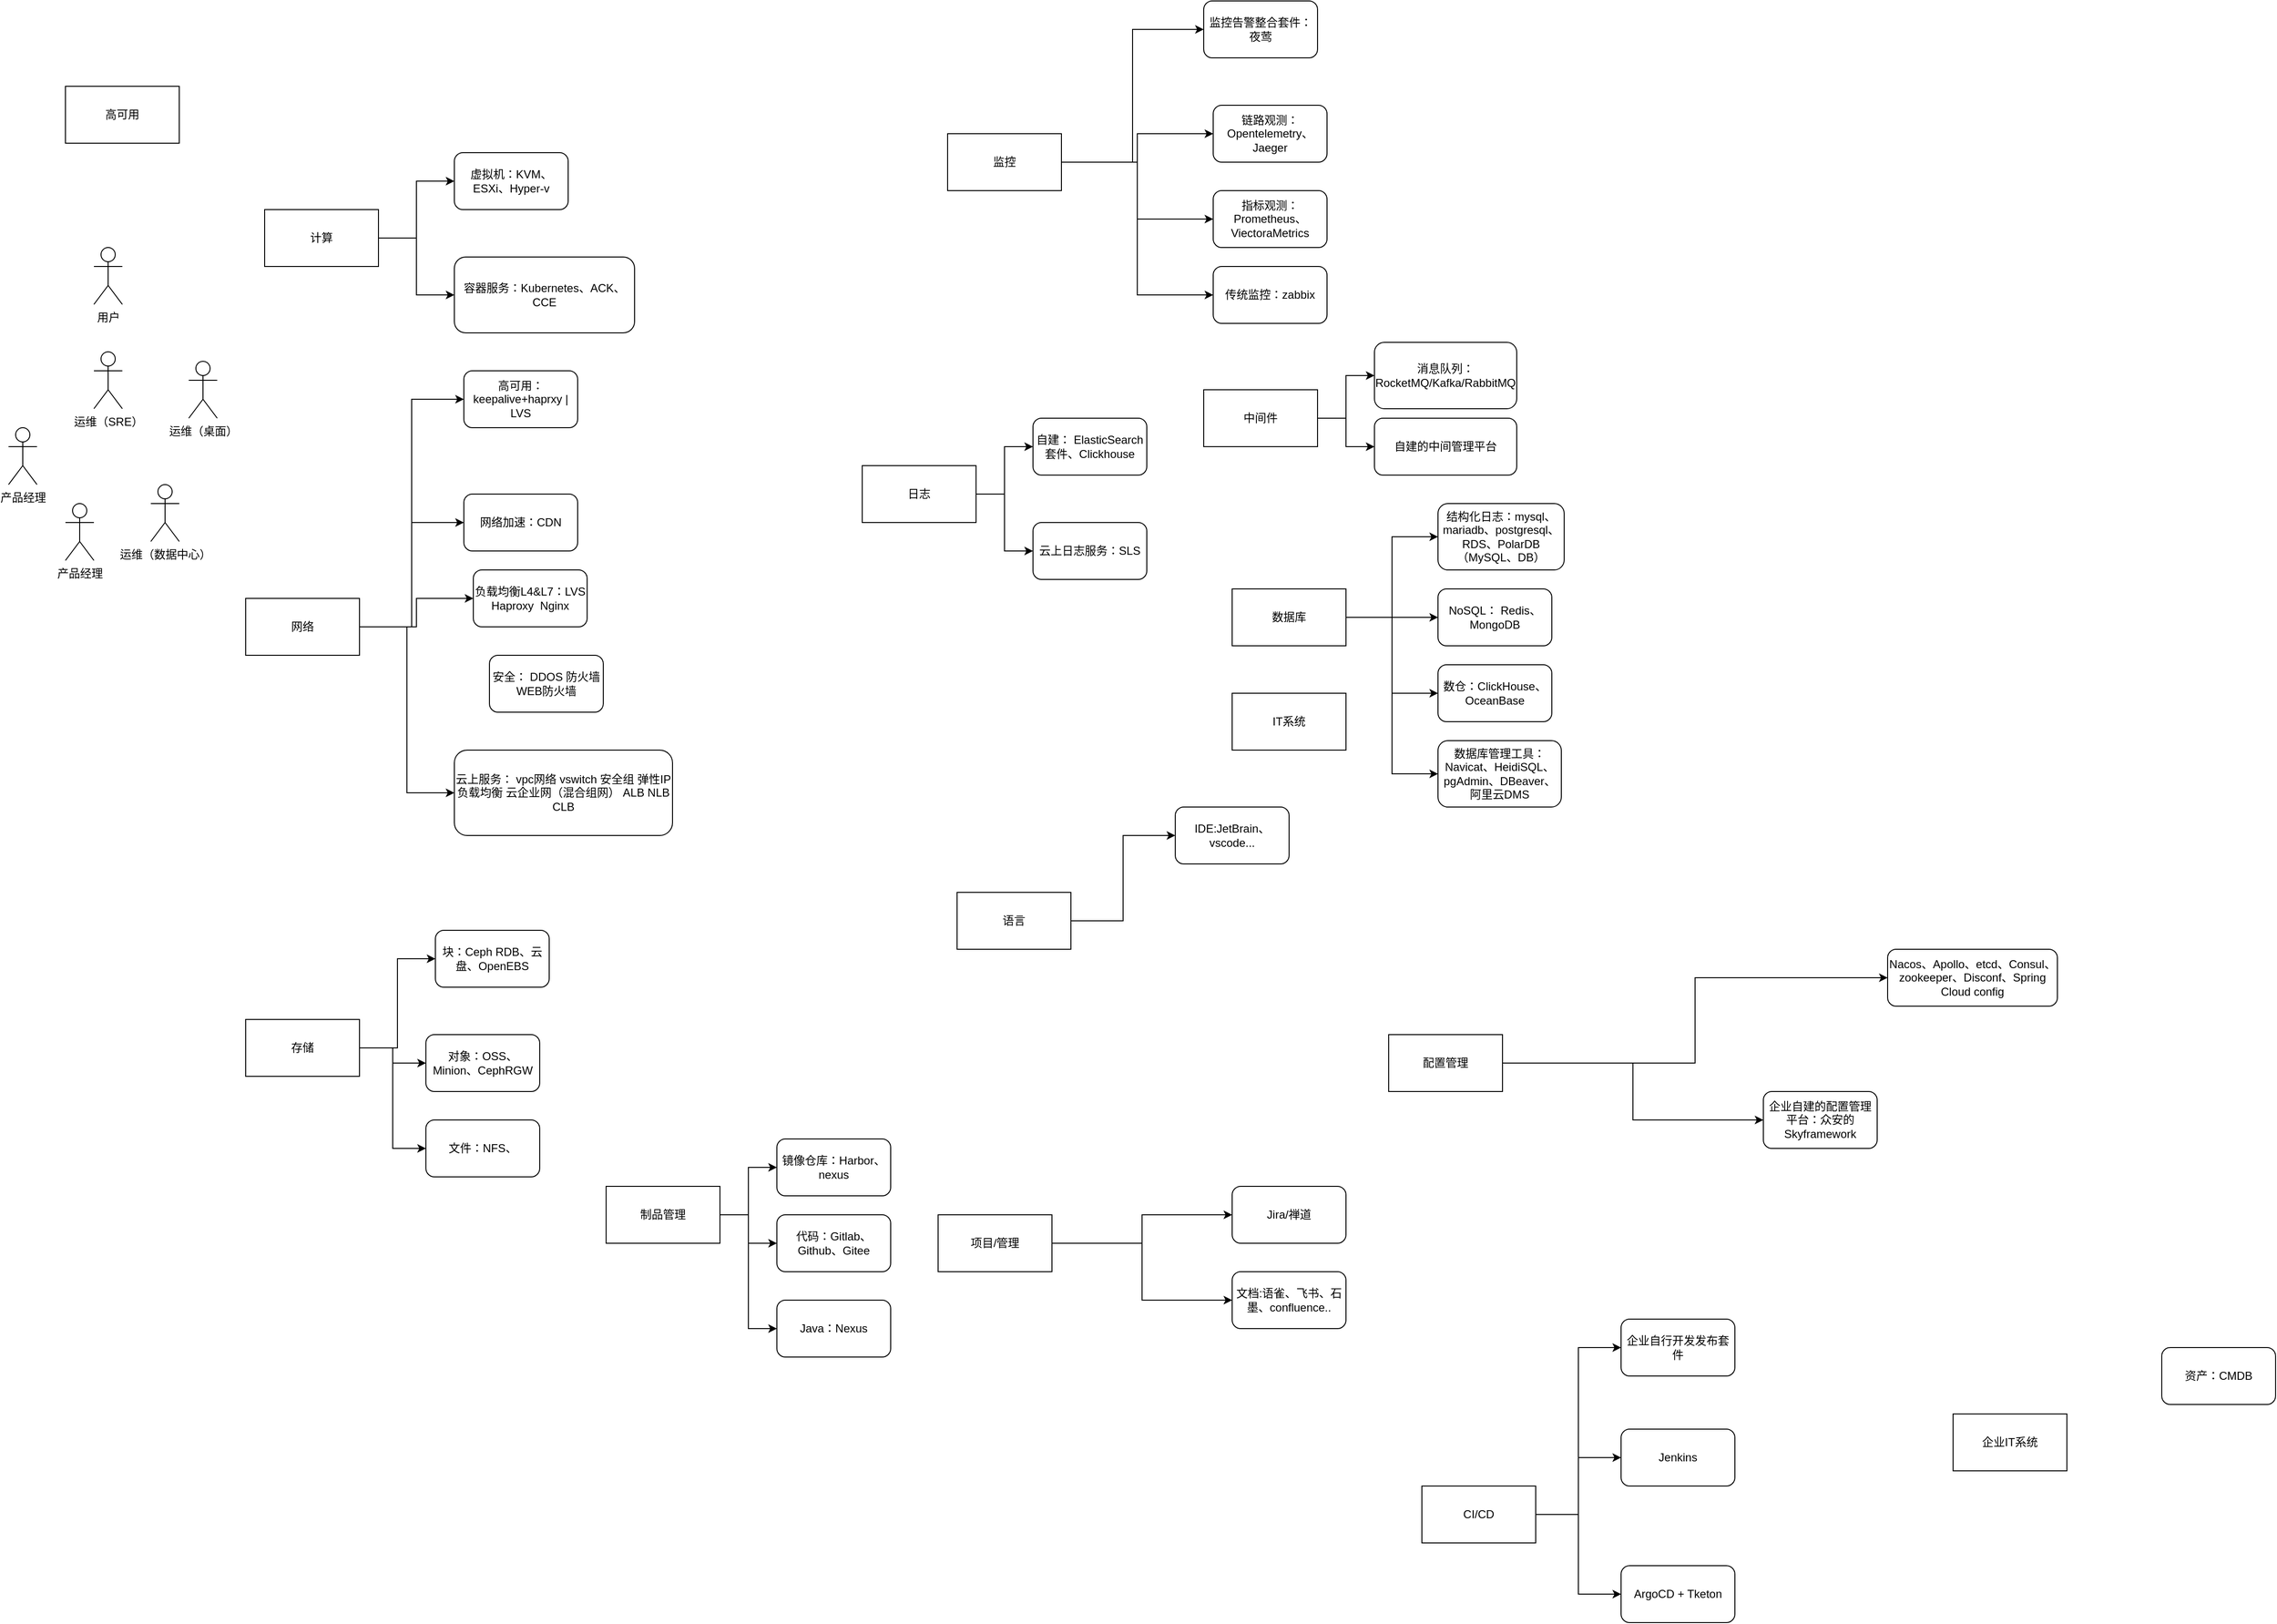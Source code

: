 <mxfile version="25.0.3">
  <diagram name="第 1 页" id="kpIQoOo-SqKmBoQv5uoG">
    <mxGraphModel dx="2914" dy="2052" grid="1" gridSize="10" guides="1" tooltips="1" connect="1" arrows="1" fold="1" page="1" pageScale="1" pageWidth="827" pageHeight="1169" math="0" shadow="0">
      <root>
        <mxCell id="0" />
        <mxCell id="1" parent="0" />
        <mxCell id="C2c8WaAtsum3YVKJCmWT-10" style="edgeStyle=orthogonalEdgeStyle;rounded=0;orthogonalLoop=1;jettySize=auto;html=1;entryX=0;entryY=0.5;entryDx=0;entryDy=0;" edge="1" parent="1" source="rpXHInRyXJkPKSwSxWvP-1" target="C2c8WaAtsum3YVKJCmWT-9">
          <mxGeometry relative="1" as="geometry" />
        </mxCell>
        <mxCell id="C2c8WaAtsum3YVKJCmWT-12" style="edgeStyle=orthogonalEdgeStyle;rounded=0;orthogonalLoop=1;jettySize=auto;html=1;entryX=0;entryY=0.5;entryDx=0;entryDy=0;" edge="1" parent="1" source="rpXHInRyXJkPKSwSxWvP-1" target="C2c8WaAtsum3YVKJCmWT-11">
          <mxGeometry relative="1" as="geometry" />
        </mxCell>
        <mxCell id="rpXHInRyXJkPKSwSxWvP-1" value="计算" style="rounded=0;whiteSpace=wrap;html=1;" parent="1" vertex="1">
          <mxGeometry x="-530" y="-300" width="120" height="60" as="geometry" />
        </mxCell>
        <mxCell id="rpXHInRyXJkPKSwSxWvP-61" style="edgeStyle=orthogonalEdgeStyle;rounded=0;orthogonalLoop=1;jettySize=auto;html=1;entryX=0;entryY=0.5;entryDx=0;entryDy=0;" parent="1" source="rpXHInRyXJkPKSwSxWvP-2" target="rpXHInRyXJkPKSwSxWvP-60" edge="1">
          <mxGeometry relative="1" as="geometry" />
        </mxCell>
        <mxCell id="rpXHInRyXJkPKSwSxWvP-68" style="edgeStyle=orthogonalEdgeStyle;rounded=0;orthogonalLoop=1;jettySize=auto;html=1;entryX=0;entryY=0.5;entryDx=0;entryDy=0;" parent="1" source="rpXHInRyXJkPKSwSxWvP-2" target="rpXHInRyXJkPKSwSxWvP-66" edge="1">
          <mxGeometry relative="1" as="geometry" />
        </mxCell>
        <mxCell id="rpXHInRyXJkPKSwSxWvP-69" style="edgeStyle=orthogonalEdgeStyle;rounded=0;orthogonalLoop=1;jettySize=auto;html=1;" parent="1" source="rpXHInRyXJkPKSwSxWvP-2" target="rpXHInRyXJkPKSwSxWvP-67" edge="1">
          <mxGeometry relative="1" as="geometry" />
        </mxCell>
        <mxCell id="rpXHInRyXJkPKSwSxWvP-73" style="edgeStyle=orthogonalEdgeStyle;rounded=0;orthogonalLoop=1;jettySize=auto;html=1;entryX=0;entryY=0.5;entryDx=0;entryDy=0;" parent="1" source="rpXHInRyXJkPKSwSxWvP-2" target="rpXHInRyXJkPKSwSxWvP-71" edge="1">
          <mxGeometry relative="1" as="geometry" />
        </mxCell>
        <mxCell id="rpXHInRyXJkPKSwSxWvP-2" value="网络" style="rounded=0;whiteSpace=wrap;html=1;" parent="1" vertex="1">
          <mxGeometry x="-550" y="110" width="120" height="60" as="geometry" />
        </mxCell>
        <mxCell id="rpXHInRyXJkPKSwSxWvP-74" style="edgeStyle=orthogonalEdgeStyle;rounded=0;orthogonalLoop=1;jettySize=auto;html=1;entryX=0;entryY=0.5;entryDx=0;entryDy=0;" parent="1" source="rpXHInRyXJkPKSwSxWvP-3" target="rpXHInRyXJkPKSwSxWvP-64" edge="1">
          <mxGeometry relative="1" as="geometry" />
        </mxCell>
        <mxCell id="rpXHInRyXJkPKSwSxWvP-75" style="edgeStyle=orthogonalEdgeStyle;rounded=0;orthogonalLoop=1;jettySize=auto;html=1;entryX=0;entryY=0.5;entryDx=0;entryDy=0;" parent="1" source="rpXHInRyXJkPKSwSxWvP-3" target="rpXHInRyXJkPKSwSxWvP-62" edge="1">
          <mxGeometry relative="1" as="geometry" />
        </mxCell>
        <mxCell id="rpXHInRyXJkPKSwSxWvP-76" style="edgeStyle=orthogonalEdgeStyle;rounded=0;orthogonalLoop=1;jettySize=auto;html=1;entryX=0;entryY=0.5;entryDx=0;entryDy=0;" parent="1" source="rpXHInRyXJkPKSwSxWvP-3" target="rpXHInRyXJkPKSwSxWvP-63" edge="1">
          <mxGeometry relative="1" as="geometry" />
        </mxCell>
        <mxCell id="rpXHInRyXJkPKSwSxWvP-3" value="存储" style="rounded=0;whiteSpace=wrap;html=1;" parent="1" vertex="1">
          <mxGeometry x="-550" y="554" width="120" height="60" as="geometry" />
        </mxCell>
        <mxCell id="C2c8WaAtsum3YVKJCmWT-3" style="edgeStyle=orthogonalEdgeStyle;rounded=0;orthogonalLoop=1;jettySize=auto;html=1;entryX=0;entryY=0.5;entryDx=0;entryDy=0;" edge="1" parent="1" source="rpXHInRyXJkPKSwSxWvP-4" target="C2c8WaAtsum3YVKJCmWT-2">
          <mxGeometry relative="1" as="geometry" />
        </mxCell>
        <mxCell id="C2c8WaAtsum3YVKJCmWT-5" style="edgeStyle=orthogonalEdgeStyle;rounded=0;orthogonalLoop=1;jettySize=auto;html=1;entryX=0;entryY=0.5;entryDx=0;entryDy=0;" edge="1" parent="1" source="rpXHInRyXJkPKSwSxWvP-4" target="C2c8WaAtsum3YVKJCmWT-4">
          <mxGeometry relative="1" as="geometry" />
        </mxCell>
        <mxCell id="C2c8WaAtsum3YVKJCmWT-18" style="edgeStyle=orthogonalEdgeStyle;rounded=0;orthogonalLoop=1;jettySize=auto;html=1;entryX=0;entryY=0.5;entryDx=0;entryDy=0;" edge="1" parent="1" source="rpXHInRyXJkPKSwSxWvP-4" target="C2c8WaAtsum3YVKJCmWT-17">
          <mxGeometry relative="1" as="geometry" />
        </mxCell>
        <mxCell id="rpXHInRyXJkPKSwSxWvP-4" value="CI/CD" style="rounded=0;whiteSpace=wrap;html=1;" parent="1" vertex="1">
          <mxGeometry x="690" y="1046" width="120" height="60" as="geometry" />
        </mxCell>
        <mxCell id="C2c8WaAtsum3YVKJCmWT-6" style="edgeStyle=orthogonalEdgeStyle;rounded=0;orthogonalLoop=1;jettySize=auto;html=1;entryX=0;entryY=0.5;entryDx=0;entryDy=0;" edge="1" parent="1" source="rpXHInRyXJkPKSwSxWvP-5" target="rpXHInRyXJkPKSwSxWvP-51">
          <mxGeometry relative="1" as="geometry" />
        </mxCell>
        <mxCell id="C2c8WaAtsum3YVKJCmWT-7" style="edgeStyle=orthogonalEdgeStyle;rounded=0;orthogonalLoop=1;jettySize=auto;html=1;entryX=0;entryY=0.5;entryDx=0;entryDy=0;" edge="1" parent="1" source="rpXHInRyXJkPKSwSxWvP-5" target="rpXHInRyXJkPKSwSxWvP-50">
          <mxGeometry relative="1" as="geometry" />
        </mxCell>
        <mxCell id="C2c8WaAtsum3YVKJCmWT-21" style="edgeStyle=orthogonalEdgeStyle;rounded=0;orthogonalLoop=1;jettySize=auto;html=1;entryX=0;entryY=0.5;entryDx=0;entryDy=0;" edge="1" parent="1" source="rpXHInRyXJkPKSwSxWvP-5" target="C2c8WaAtsum3YVKJCmWT-20">
          <mxGeometry relative="1" as="geometry" />
        </mxCell>
        <mxCell id="C2c8WaAtsum3YVKJCmWT-23" style="edgeStyle=orthogonalEdgeStyle;rounded=0;orthogonalLoop=1;jettySize=auto;html=1;entryX=0;entryY=0.5;entryDx=0;entryDy=0;" edge="1" parent="1" source="rpXHInRyXJkPKSwSxWvP-5" target="C2c8WaAtsum3YVKJCmWT-22">
          <mxGeometry relative="1" as="geometry" />
        </mxCell>
        <mxCell id="rpXHInRyXJkPKSwSxWvP-5" value="监控" style="rounded=0;whiteSpace=wrap;html=1;" parent="1" vertex="1">
          <mxGeometry x="190" y="-380" width="120" height="60" as="geometry" />
        </mxCell>
        <mxCell id="rpXHInRyXJkPKSwSxWvP-6" value="Jira/禅道" style="rounded=1;whiteSpace=wrap;html=1;" parent="1" vertex="1">
          <mxGeometry x="490" y="730" width="120" height="60" as="geometry" />
        </mxCell>
        <mxCell id="rpXHInRyXJkPKSwSxWvP-27" style="edgeStyle=orthogonalEdgeStyle;rounded=0;orthogonalLoop=1;jettySize=auto;html=1;" parent="1" source="rpXHInRyXJkPKSwSxWvP-7" target="rpXHInRyXJkPKSwSxWvP-6" edge="1">
          <mxGeometry relative="1" as="geometry" />
        </mxCell>
        <mxCell id="rpXHInRyXJkPKSwSxWvP-30" style="edgeStyle=orthogonalEdgeStyle;rounded=0;orthogonalLoop=1;jettySize=auto;html=1;entryX=0;entryY=0.5;entryDx=0;entryDy=0;" parent="1" source="rpXHInRyXJkPKSwSxWvP-7" target="rpXHInRyXJkPKSwSxWvP-28" edge="1">
          <mxGeometry relative="1" as="geometry" />
        </mxCell>
        <mxCell id="rpXHInRyXJkPKSwSxWvP-7" value="项目/管理" style="rounded=0;whiteSpace=wrap;html=1;" parent="1" vertex="1">
          <mxGeometry x="180" y="760" width="120" height="60" as="geometry" />
        </mxCell>
        <mxCell id="C2c8WaAtsum3YVKJCmWT-13" style="edgeStyle=orthogonalEdgeStyle;rounded=0;orthogonalLoop=1;jettySize=auto;html=1;entryX=0;entryY=0.5;entryDx=0;entryDy=0;" edge="1" parent="1" source="rpXHInRyXJkPKSwSxWvP-8" target="rpXHInRyXJkPKSwSxWvP-57">
          <mxGeometry relative="1" as="geometry" />
        </mxCell>
        <mxCell id="C2c8WaAtsum3YVKJCmWT-14" style="edgeStyle=orthogonalEdgeStyle;rounded=0;orthogonalLoop=1;jettySize=auto;html=1;entryX=0;entryY=0.5;entryDx=0;entryDy=0;" edge="1" parent="1" source="rpXHInRyXJkPKSwSxWvP-8" target="rpXHInRyXJkPKSwSxWvP-58">
          <mxGeometry relative="1" as="geometry" />
        </mxCell>
        <mxCell id="C2c8WaAtsum3YVKJCmWT-15" style="edgeStyle=orthogonalEdgeStyle;rounded=0;orthogonalLoop=1;jettySize=auto;html=1;entryX=0;entryY=0.5;entryDx=0;entryDy=0;" edge="1" parent="1" source="rpXHInRyXJkPKSwSxWvP-8" target="rpXHInRyXJkPKSwSxWvP-59">
          <mxGeometry relative="1" as="geometry" />
        </mxCell>
        <mxCell id="rpXHInRyXJkPKSwSxWvP-8" value="制品管理" style="rounded=0;whiteSpace=wrap;html=1;" parent="1" vertex="1">
          <mxGeometry x="-170" y="730" width="120" height="60" as="geometry" />
        </mxCell>
        <mxCell id="rpXHInRyXJkPKSwSxWvP-56" style="edgeStyle=orthogonalEdgeStyle;rounded=0;orthogonalLoop=1;jettySize=auto;html=1;" parent="1" source="rpXHInRyXJkPKSwSxWvP-9" target="rpXHInRyXJkPKSwSxWvP-55" edge="1">
          <mxGeometry relative="1" as="geometry" />
        </mxCell>
        <mxCell id="C2c8WaAtsum3YVKJCmWT-1" style="edgeStyle=orthogonalEdgeStyle;rounded=0;orthogonalLoop=1;jettySize=auto;html=1;entryX=0;entryY=0.5;entryDx=0;entryDy=0;" edge="1" parent="1" source="rpXHInRyXJkPKSwSxWvP-9" target="rpXHInRyXJkPKSwSxWvP-72">
          <mxGeometry relative="1" as="geometry" />
        </mxCell>
        <mxCell id="rpXHInRyXJkPKSwSxWvP-9" value="日志" style="rounded=0;whiteSpace=wrap;html=1;" parent="1" vertex="1">
          <mxGeometry x="100" y="-30" width="120" height="60" as="geometry" />
        </mxCell>
        <mxCell id="rpXHInRyXJkPKSwSxWvP-53" style="edgeStyle=orthogonalEdgeStyle;rounded=0;orthogonalLoop=1;jettySize=auto;html=1;entryX=0;entryY=0.5;entryDx=0;entryDy=0;" parent="1" source="rpXHInRyXJkPKSwSxWvP-10" target="rpXHInRyXJkPKSwSxWvP-47" edge="1">
          <mxGeometry relative="1" as="geometry" />
        </mxCell>
        <mxCell id="rpXHInRyXJkPKSwSxWvP-54" style="edgeStyle=orthogonalEdgeStyle;rounded=0;orthogonalLoop=1;jettySize=auto;html=1;entryX=0;entryY=0.5;entryDx=0;entryDy=0;" parent="1" source="rpXHInRyXJkPKSwSxWvP-10" target="rpXHInRyXJkPKSwSxWvP-48" edge="1">
          <mxGeometry relative="1" as="geometry" />
        </mxCell>
        <mxCell id="rpXHInRyXJkPKSwSxWvP-10" value="中间件" style="rounded=0;whiteSpace=wrap;html=1;" parent="1" vertex="1">
          <mxGeometry x="460" y="-110" width="120" height="60" as="geometry" />
        </mxCell>
        <mxCell id="rpXHInRyXJkPKSwSxWvP-11" value="用户" style="shape=umlActor;verticalLabelPosition=bottom;verticalAlign=top;html=1;outlineConnect=0;" parent="1" vertex="1">
          <mxGeometry x="-710" y="-260" width="30" height="60" as="geometry" />
        </mxCell>
        <mxCell id="rpXHInRyXJkPKSwSxWvP-14" value="运维（桌面&lt;span style=&quot;background-color: initial;&quot;&gt;）&lt;/span&gt;" style="shape=umlActor;verticalLabelPosition=bottom;verticalAlign=top;html=1;outlineConnect=0;" parent="1" vertex="1">
          <mxGeometry x="-610" y="-140" width="30" height="60" as="geometry" />
        </mxCell>
        <mxCell id="rpXHInRyXJkPKSwSxWvP-15" value="运维（SRE）" style="shape=umlActor;verticalLabelPosition=bottom;verticalAlign=top;html=1;outlineConnect=0;" parent="1" vertex="1">
          <mxGeometry x="-710" y="-150" width="30" height="60" as="geometry" />
        </mxCell>
        <mxCell id="rpXHInRyXJkPKSwSxWvP-16" value="产品经理" style="shape=umlActor;verticalLabelPosition=bottom;verticalAlign=top;html=1;outlineConnect=0;" parent="1" vertex="1">
          <mxGeometry x="-740" y="10" width="30" height="60" as="geometry" />
        </mxCell>
        <mxCell id="rpXHInRyXJkPKSwSxWvP-17" value="产品经理" style="shape=umlActor;verticalLabelPosition=bottom;verticalAlign=top;html=1;outlineConnect=0;" parent="1" vertex="1">
          <mxGeometry x="-800" y="-70" width="30" height="60" as="geometry" />
        </mxCell>
        <mxCell id="rpXHInRyXJkPKSwSxWvP-18" value="运维（数据中心&lt;span style=&quot;background-color: initial;&quot;&gt;）&lt;/span&gt;" style="shape=umlActor;verticalLabelPosition=bottom;verticalAlign=top;html=1;outlineConnect=0;" parent="1" vertex="1">
          <mxGeometry x="-650" y="-10" width="30" height="60" as="geometry" />
        </mxCell>
        <mxCell id="rpXHInRyXJkPKSwSxWvP-43" style="edgeStyle=orthogonalEdgeStyle;rounded=0;orthogonalLoop=1;jettySize=auto;html=1;entryX=0;entryY=0.5;entryDx=0;entryDy=0;" parent="1" source="rpXHInRyXJkPKSwSxWvP-21" target="rpXHInRyXJkPKSwSxWvP-39" edge="1">
          <mxGeometry relative="1" as="geometry" />
        </mxCell>
        <mxCell id="rpXHInRyXJkPKSwSxWvP-44" style="edgeStyle=orthogonalEdgeStyle;rounded=0;orthogonalLoop=1;jettySize=auto;html=1;" parent="1" source="rpXHInRyXJkPKSwSxWvP-21" target="rpXHInRyXJkPKSwSxWvP-40" edge="1">
          <mxGeometry relative="1" as="geometry" />
        </mxCell>
        <mxCell id="rpXHInRyXJkPKSwSxWvP-45" style="edgeStyle=orthogonalEdgeStyle;rounded=0;orthogonalLoop=1;jettySize=auto;html=1;entryX=0;entryY=0.5;entryDx=0;entryDy=0;" parent="1" source="rpXHInRyXJkPKSwSxWvP-21" target="rpXHInRyXJkPKSwSxWvP-41" edge="1">
          <mxGeometry relative="1" as="geometry" />
        </mxCell>
        <mxCell id="rpXHInRyXJkPKSwSxWvP-46" style="edgeStyle=orthogonalEdgeStyle;rounded=0;orthogonalLoop=1;jettySize=auto;html=1;entryX=0;entryY=0.5;entryDx=0;entryDy=0;" parent="1" source="rpXHInRyXJkPKSwSxWvP-21" target="rpXHInRyXJkPKSwSxWvP-42" edge="1">
          <mxGeometry relative="1" as="geometry" />
        </mxCell>
        <mxCell id="rpXHInRyXJkPKSwSxWvP-21" value="数据库" style="rounded=0;whiteSpace=wrap;html=1;" parent="1" vertex="1">
          <mxGeometry x="490" y="100" width="120" height="60" as="geometry" />
        </mxCell>
        <mxCell id="rpXHInRyXJkPKSwSxWvP-22" value="IT系统" style="rounded=0;whiteSpace=wrap;html=1;" parent="1" vertex="1">
          <mxGeometry x="490" y="210" width="120" height="60" as="geometry" />
        </mxCell>
        <mxCell id="rpXHInRyXJkPKSwSxWvP-28" value="文档:语雀、飞书、石墨、confluence.." style="rounded=1;whiteSpace=wrap;html=1;" parent="1" vertex="1">
          <mxGeometry x="490" y="820" width="120" height="60" as="geometry" />
        </mxCell>
        <mxCell id="rpXHInRyXJkPKSwSxWvP-32" style="edgeStyle=orthogonalEdgeStyle;rounded=0;orthogonalLoop=1;jettySize=auto;html=1;entryX=0;entryY=0.5;entryDx=0;entryDy=0;" parent="1" source="rpXHInRyXJkPKSwSxWvP-29" target="rpXHInRyXJkPKSwSxWvP-34" edge="1">
          <mxGeometry relative="1" as="geometry">
            <mxPoint x="430" y="450" as="targetPoint" />
          </mxGeometry>
        </mxCell>
        <mxCell id="rpXHInRyXJkPKSwSxWvP-29" value="语言" style="rounded=0;whiteSpace=wrap;html=1;" parent="1" vertex="1">
          <mxGeometry x="200" y="420" width="120" height="60" as="geometry" />
        </mxCell>
        <mxCell id="rpXHInRyXJkPKSwSxWvP-33" value="资产：CMDB" style="rounded=1;whiteSpace=wrap;html=1;" parent="1" vertex="1">
          <mxGeometry x="1470" y="900" width="120" height="60" as="geometry" />
        </mxCell>
        <mxCell id="rpXHInRyXJkPKSwSxWvP-34" value="IDE:JetBrain、vscode..." style="rounded=1;whiteSpace=wrap;html=1;" parent="1" vertex="1">
          <mxGeometry x="430" y="330" width="120" height="60" as="geometry" />
        </mxCell>
        <mxCell id="rpXHInRyXJkPKSwSxWvP-37" style="edgeStyle=orthogonalEdgeStyle;rounded=0;orthogonalLoop=1;jettySize=auto;html=1;entryX=0;entryY=0.5;entryDx=0;entryDy=0;" parent="1" source="rpXHInRyXJkPKSwSxWvP-35" target="rpXHInRyXJkPKSwSxWvP-36" edge="1">
          <mxGeometry relative="1" as="geometry" />
        </mxCell>
        <mxCell id="C2c8WaAtsum3YVKJCmWT-16" style="edgeStyle=orthogonalEdgeStyle;rounded=0;orthogonalLoop=1;jettySize=auto;html=1;entryX=0;entryY=0.5;entryDx=0;entryDy=0;" edge="1" parent="1" source="rpXHInRyXJkPKSwSxWvP-35" target="rpXHInRyXJkPKSwSxWvP-52">
          <mxGeometry relative="1" as="geometry" />
        </mxCell>
        <mxCell id="rpXHInRyXJkPKSwSxWvP-35" value="配置管理" style="rounded=0;whiteSpace=wrap;html=1;" parent="1" vertex="1">
          <mxGeometry x="655" y="570" width="120" height="60" as="geometry" />
        </mxCell>
        <mxCell id="rpXHInRyXJkPKSwSxWvP-36" value="Nacos、Apollo、etcd、Consul、zookeeper、Disconf、Spring Cloud config" style="rounded=1;whiteSpace=wrap;html=1;" parent="1" vertex="1">
          <mxGeometry x="1181" y="480" width="179" height="60" as="geometry" />
        </mxCell>
        <mxCell id="rpXHInRyXJkPKSwSxWvP-39" value="结构化日志：mysql、mariadb、postgresql、RDS、PolarDB（MySQL、DB）" style="rounded=1;whiteSpace=wrap;html=1;" parent="1" vertex="1">
          <mxGeometry x="707" y="10" width="133" height="70" as="geometry" />
        </mxCell>
        <mxCell id="rpXHInRyXJkPKSwSxWvP-40" value="NoSQL： Redis、MongoDB" style="rounded=1;whiteSpace=wrap;html=1;" parent="1" vertex="1">
          <mxGeometry x="707" y="100" width="120" height="60" as="geometry" />
        </mxCell>
        <mxCell id="rpXHInRyXJkPKSwSxWvP-41" value="数仓：ClickHouse、OceanBase" style="rounded=1;whiteSpace=wrap;html=1;" parent="1" vertex="1">
          <mxGeometry x="707" y="180" width="120" height="60" as="geometry" />
        </mxCell>
        <mxCell id="rpXHInRyXJkPKSwSxWvP-42" value="数据库管理工具：Navicat、HeidiSQL、pgAdmin、DBeaver、阿里云DMS" style="rounded=1;whiteSpace=wrap;html=1;" parent="1" vertex="1">
          <mxGeometry x="707" y="260" width="130" height="70" as="geometry" />
        </mxCell>
        <mxCell id="rpXHInRyXJkPKSwSxWvP-47" value="消息队列：RocketMQ/Kafka/RabbitMQ" style="rounded=1;whiteSpace=wrap;html=1;" parent="1" vertex="1">
          <mxGeometry x="640" y="-160" width="150" height="70" as="geometry" />
        </mxCell>
        <mxCell id="rpXHInRyXJkPKSwSxWvP-48" value="自建的中间管理平台" style="rounded=1;whiteSpace=wrap;html=1;" parent="1" vertex="1">
          <mxGeometry x="640" y="-80" width="150" height="60" as="geometry" />
        </mxCell>
        <mxCell id="rpXHInRyXJkPKSwSxWvP-50" value="指标观测：Prometheus、ViectoraMetrics" style="rounded=1;whiteSpace=wrap;html=1;" parent="1" vertex="1">
          <mxGeometry x="470" y="-320" width="120" height="60" as="geometry" />
        </mxCell>
        <mxCell id="rpXHInRyXJkPKSwSxWvP-51" value="链路观测：Opentelemetry、Jaeger" style="rounded=1;whiteSpace=wrap;html=1;" parent="1" vertex="1">
          <mxGeometry x="470" y="-410" width="120" height="60" as="geometry" />
        </mxCell>
        <mxCell id="rpXHInRyXJkPKSwSxWvP-52" value="企业自建的配置管理平台：众安的Skyframework" style="rounded=1;whiteSpace=wrap;html=1;" parent="1" vertex="1">
          <mxGeometry x="1050" y="630" width="120" height="60" as="geometry" />
        </mxCell>
        <mxCell id="rpXHInRyXJkPKSwSxWvP-55" value="自建： ElasticSearch 套件&lt;span style=&quot;background-color: initial;&quot;&gt;、Clickhouse&lt;/span&gt;" style="rounded=1;whiteSpace=wrap;html=1;" parent="1" vertex="1">
          <mxGeometry x="280" y="-80" width="120" height="60" as="geometry" />
        </mxCell>
        <mxCell id="rpXHInRyXJkPKSwSxWvP-57" value="镜像仓库：Harbor、nexus" style="rounded=1;whiteSpace=wrap;html=1;" parent="1" vertex="1">
          <mxGeometry x="10" y="680" width="120" height="60" as="geometry" />
        </mxCell>
        <mxCell id="rpXHInRyXJkPKSwSxWvP-58" value="代码：Gitlab、Github、Gitee" style="rounded=1;whiteSpace=wrap;html=1;" parent="1" vertex="1">
          <mxGeometry x="10" y="760" width="120" height="60" as="geometry" />
        </mxCell>
        <mxCell id="rpXHInRyXJkPKSwSxWvP-59" value="Java：Nexus" style="rounded=1;whiteSpace=wrap;html=1;" parent="1" vertex="1">
          <mxGeometry x="10" y="850" width="120" height="60" as="geometry" />
        </mxCell>
        <mxCell id="rpXHInRyXJkPKSwSxWvP-60" value="高可用：keepalive+haprxy | LVS" style="rounded=1;whiteSpace=wrap;html=1;" parent="1" vertex="1">
          <mxGeometry x="-320" y="-130" width="120" height="60" as="geometry" />
        </mxCell>
        <mxCell id="rpXHInRyXJkPKSwSxWvP-62" value="对象：OSS、Minion、CephRGW" style="rounded=1;whiteSpace=wrap;html=1;" parent="1" vertex="1">
          <mxGeometry x="-360" y="570" width="120" height="60" as="geometry" />
        </mxCell>
        <mxCell id="rpXHInRyXJkPKSwSxWvP-63" value="文件：NFS、" style="rounded=1;whiteSpace=wrap;html=1;" parent="1" vertex="1">
          <mxGeometry x="-360" y="660" width="120" height="60" as="geometry" />
        </mxCell>
        <mxCell id="rpXHInRyXJkPKSwSxWvP-64" value="块：Ceph RDB、云盘、OpenEBS" style="rounded=1;whiteSpace=wrap;html=1;" parent="1" vertex="1">
          <mxGeometry x="-350" y="460" width="120" height="60" as="geometry" />
        </mxCell>
        <mxCell id="rpXHInRyXJkPKSwSxWvP-65" value="高可用" style="rounded=0;whiteSpace=wrap;html=1;" parent="1" vertex="1">
          <mxGeometry x="-740" y="-430" width="120" height="60" as="geometry" />
        </mxCell>
        <mxCell id="rpXHInRyXJkPKSwSxWvP-66" value="网络加速：&lt;span style=&quot;background-color: initial;&quot;&gt;CDN&lt;/span&gt;" style="rounded=1;whiteSpace=wrap;html=1;" parent="1" vertex="1">
          <mxGeometry x="-320" width="120" height="60" as="geometry" />
        </mxCell>
        <mxCell id="rpXHInRyXJkPKSwSxWvP-67" value="负载均衡L4&amp;amp;L7&lt;span style=&quot;background-color: initial;&quot;&gt;：LVS Haproxy&amp;nbsp; Nginx&lt;/span&gt;" style="rounded=1;whiteSpace=wrap;html=1;" parent="1" vertex="1">
          <mxGeometry x="-310" y="80" width="120" height="60" as="geometry" />
        </mxCell>
        <mxCell id="rpXHInRyXJkPKSwSxWvP-70" value="安全： DDOS 防火墙 WEB防火墙" style="rounded=1;whiteSpace=wrap;html=1;" parent="1" vertex="1">
          <mxGeometry x="-293" y="170" width="120" height="60" as="geometry" />
        </mxCell>
        <mxCell id="rpXHInRyXJkPKSwSxWvP-71" value="云上服务： vpc网络 vswitch 安全组 弹性IP 负载均衡 云企业网（混合组网） ALB NLB CLB" style="rounded=1;whiteSpace=wrap;html=1;" parent="1" vertex="1">
          <mxGeometry x="-330" y="270" width="230" height="90" as="geometry" />
        </mxCell>
        <mxCell id="rpXHInRyXJkPKSwSxWvP-72" value="云上日志服务：SLS" style="rounded=1;whiteSpace=wrap;html=1;" parent="1" vertex="1">
          <mxGeometry x="280" y="30" width="120" height="60" as="geometry" />
        </mxCell>
        <mxCell id="C2c8WaAtsum3YVKJCmWT-2" value="Jenkins" style="rounded=1;whiteSpace=wrap;html=1;" vertex="1" parent="1">
          <mxGeometry x="900" y="986" width="120" height="60" as="geometry" />
        </mxCell>
        <mxCell id="C2c8WaAtsum3YVKJCmWT-4" value="ArgoCD + Tketon" style="rounded=1;whiteSpace=wrap;html=1;" vertex="1" parent="1">
          <mxGeometry x="900" y="1130" width="120" height="60" as="geometry" />
        </mxCell>
        <mxCell id="C2c8WaAtsum3YVKJCmWT-9" value="虚拟机：KVM、ESXi、Hyper-v" style="rounded=1;whiteSpace=wrap;html=1;" vertex="1" parent="1">
          <mxGeometry x="-330" y="-360" width="120" height="60" as="geometry" />
        </mxCell>
        <mxCell id="C2c8WaAtsum3YVKJCmWT-11" value="容器服务：Kubernetes、ACK、CCE" style="rounded=1;whiteSpace=wrap;html=1;" vertex="1" parent="1">
          <mxGeometry x="-330" y="-250" width="190" height="80" as="geometry" />
        </mxCell>
        <mxCell id="C2c8WaAtsum3YVKJCmWT-17" value="企业自行开发发布套件" style="rounded=1;whiteSpace=wrap;html=1;" vertex="1" parent="1">
          <mxGeometry x="900" y="870" width="120" height="60" as="geometry" />
        </mxCell>
        <mxCell id="C2c8WaAtsum3YVKJCmWT-19" value="企业IT系统" style="rounded=0;whiteSpace=wrap;html=1;" vertex="1" parent="1">
          <mxGeometry x="1250" y="970" width="120" height="60" as="geometry" />
        </mxCell>
        <mxCell id="C2c8WaAtsum3YVKJCmWT-20" value="传统监控：zabbix" style="rounded=1;whiteSpace=wrap;html=1;" vertex="1" parent="1">
          <mxGeometry x="470" y="-240" width="120" height="60" as="geometry" />
        </mxCell>
        <mxCell id="C2c8WaAtsum3YVKJCmWT-22" value="监控告警整合套件：夜莺" style="rounded=1;whiteSpace=wrap;html=1;" vertex="1" parent="1">
          <mxGeometry x="460" y="-520" width="120" height="60" as="geometry" />
        </mxCell>
      </root>
    </mxGraphModel>
  </diagram>
</mxfile>
